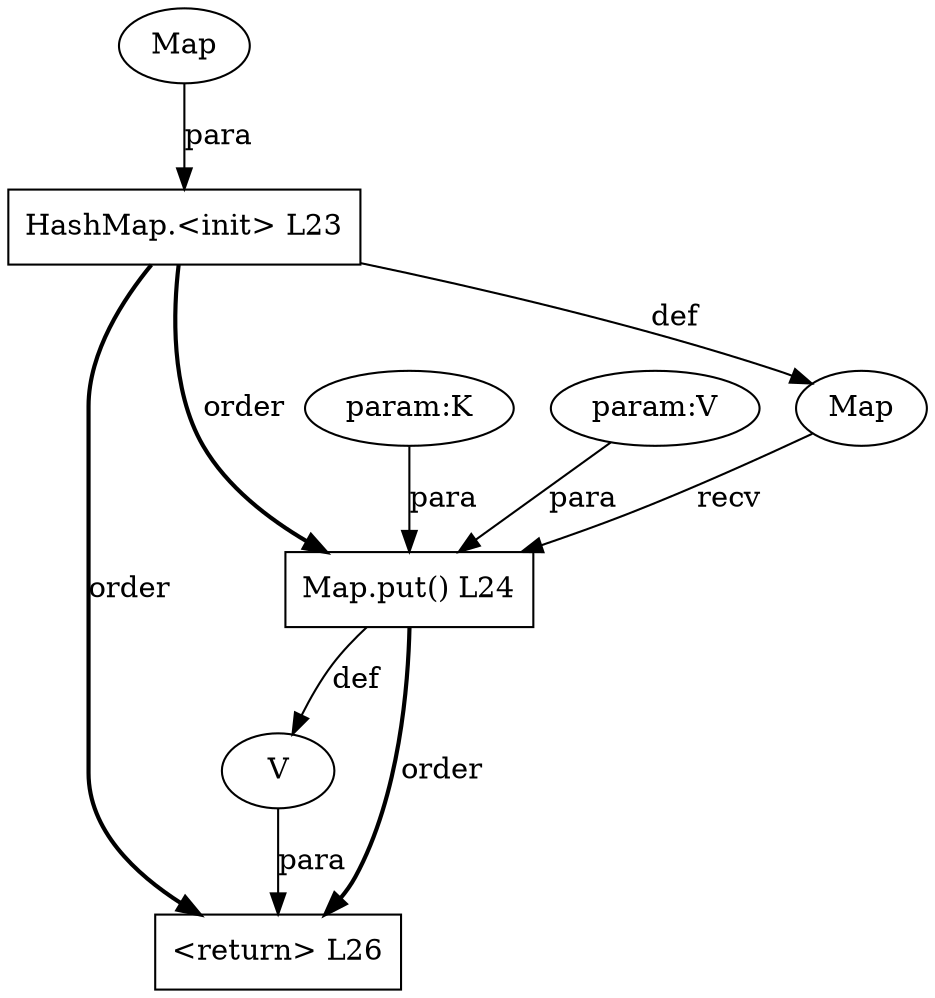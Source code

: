 digraph "putInternal(K, V)" {

  1 [ label="Map" shape="ellipse" ];
  2 [ label="<return> L26" shape="box" ];
  3 [ label="param:K" shape="ellipse" ];
  4 [ label="param:V" shape="ellipse" ];
  5 [ label="Map" shape="ellipse" ];
  6 [ label="Map.put() L24" shape="box" ];
  7 [ label="V" shape="ellipse" ];
  8 [ label="HashMap.<init> L23" shape="box" ];
  6 -> 2 [ label="order" style="bold" ];
  8 -> 1 [ label="def" style="solid" ];
  8 -> 2 [ label="order" style="bold" ];
  5 -> 8 [ label="para" style="solid" ];
  6 -> 7 [ label="def" style="solid" ];
  3 -> 6 [ label="para" style="solid" ];
  4 -> 6 [ label="para" style="solid" ];
  1 -> 6 [ label="recv" style="solid" ];
  8 -> 6 [ label="order" style="bold" ];
  7 -> 2 [ label="para" style="solid" ];
}
